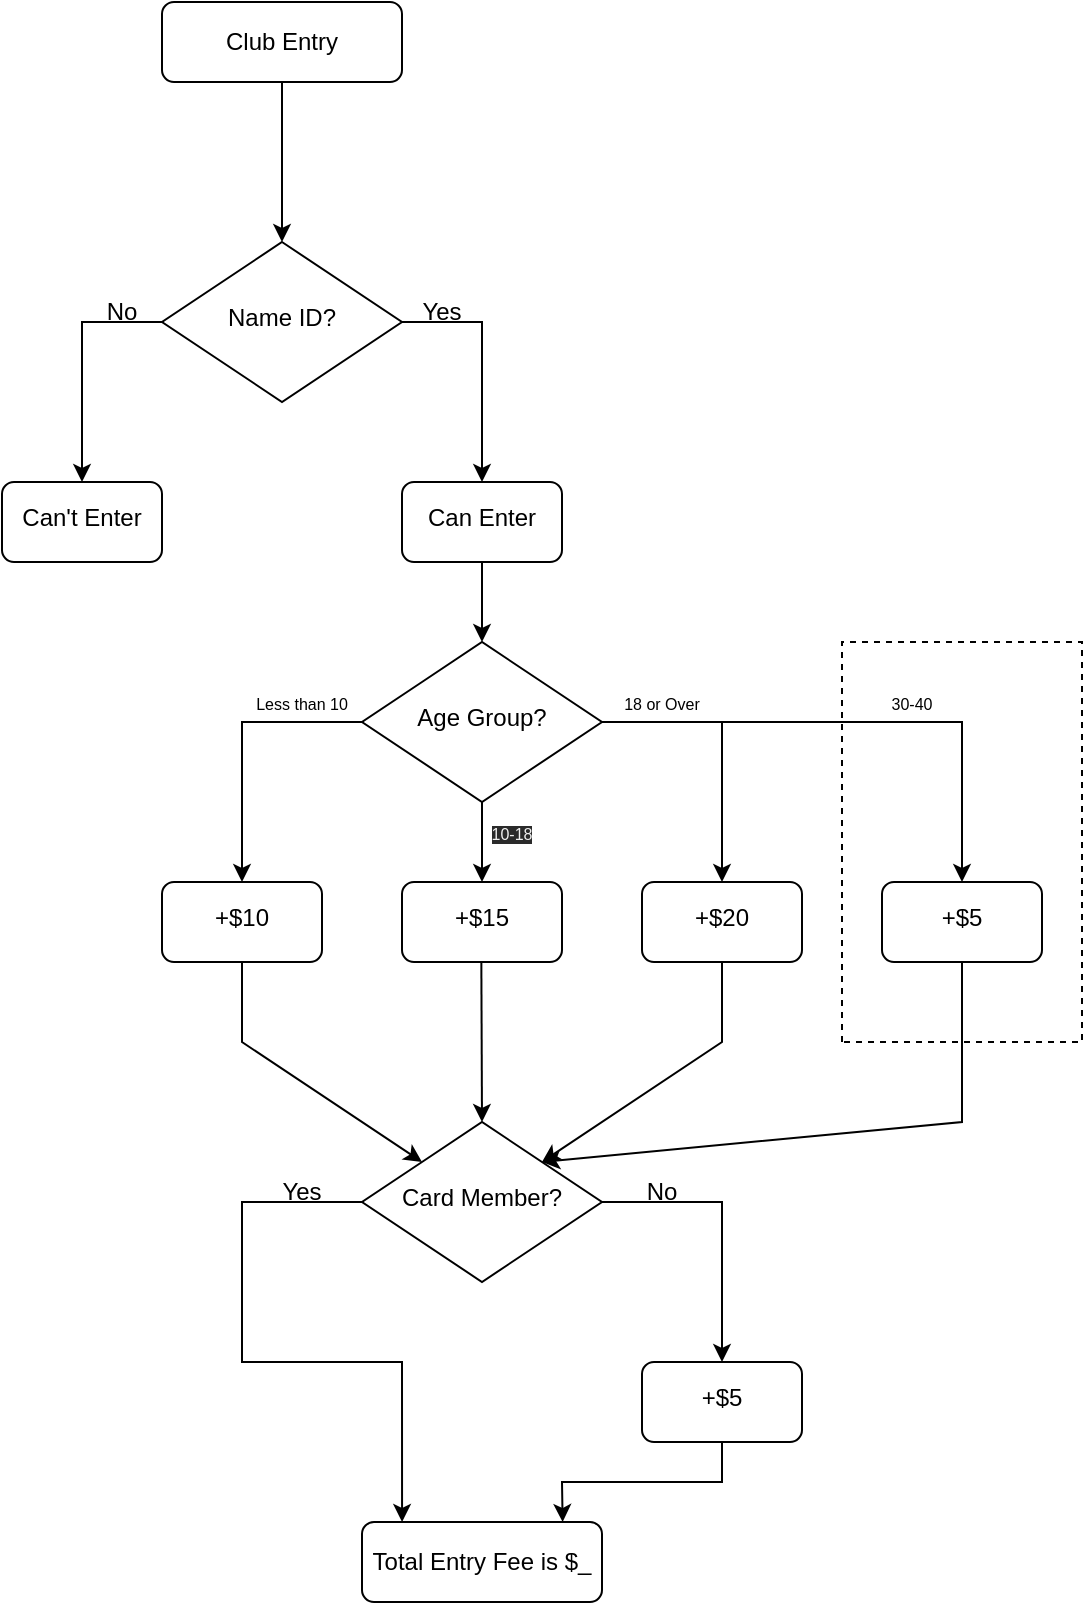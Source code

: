 <mxfile version="20.6.0" type="github">
  <diagram id="C5RBs43oDa-KdzZeNtuy" name="Page-1">
    <mxGraphModel dx="460" dy="784" grid="1" gridSize="10" guides="1" tooltips="1" connect="1" arrows="1" fold="1" page="1" pageScale="1" pageWidth="827" pageHeight="1169" math="0" shadow="0">
      <root>
        <mxCell id="WIyWlLk6GJQsqaUBKTNV-0" />
        <mxCell id="WIyWlLk6GJQsqaUBKTNV-1" parent="WIyWlLk6GJQsqaUBKTNV-0" />
        <mxCell id="KV4TLxrXxmF_93dVVDl1-3" style="edgeStyle=orthogonalEdgeStyle;rounded=0;orthogonalLoop=1;jettySize=auto;html=1;" edge="1" parent="WIyWlLk6GJQsqaUBKTNV-1" source="WIyWlLk6GJQsqaUBKTNV-3" target="WIyWlLk6GJQsqaUBKTNV-6">
          <mxGeometry relative="1" as="geometry" />
        </mxCell>
        <mxCell id="WIyWlLk6GJQsqaUBKTNV-3" value="Club Entry" style="rounded=1;whiteSpace=wrap;html=1;fontSize=12;glass=0;strokeWidth=1;shadow=0;" parent="WIyWlLk6GJQsqaUBKTNV-1" vertex="1">
          <mxGeometry x="280" y="160" width="120" height="40" as="geometry" />
        </mxCell>
        <mxCell id="KV4TLxrXxmF_93dVVDl1-7" style="edgeStyle=orthogonalEdgeStyle;rounded=0;orthogonalLoop=1;jettySize=auto;html=1;entryX=0.5;entryY=0;entryDx=0;entryDy=0;" edge="1" parent="WIyWlLk6GJQsqaUBKTNV-1" source="WIyWlLk6GJQsqaUBKTNV-6" target="KV4TLxrXxmF_93dVVDl1-0">
          <mxGeometry relative="1" as="geometry">
            <mxPoint x="240" y="370" as="targetPoint" />
            <Array as="points">
              <mxPoint x="240" y="320" />
            </Array>
          </mxGeometry>
        </mxCell>
        <mxCell id="WIyWlLk6GJQsqaUBKTNV-6" value="Name ID?" style="rhombus;whiteSpace=wrap;html=1;shadow=0;fontFamily=Helvetica;fontSize=12;align=center;strokeWidth=1;spacing=6;spacingTop=-4;" parent="WIyWlLk6GJQsqaUBKTNV-1" vertex="1">
          <mxGeometry x="280" y="280" width="120" height="80" as="geometry" />
        </mxCell>
        <mxCell id="KV4TLxrXxmF_93dVVDl1-0" value="Can&#39;t Enter" style="rounded=1;whiteSpace=wrap;html=1;shadow=0;strokeWidth=1;spacing=6;spacingTop=-4;" vertex="1" parent="WIyWlLk6GJQsqaUBKTNV-1">
          <mxGeometry x="200" y="400" width="80" height="40" as="geometry" />
        </mxCell>
        <mxCell id="KV4TLxrXxmF_93dVVDl1-8" style="edgeStyle=orthogonalEdgeStyle;rounded=0;orthogonalLoop=1;jettySize=auto;html=1;entryX=0.5;entryY=0;entryDx=0;entryDy=0;exitX=1;exitY=0.5;exitDx=0;exitDy=0;" edge="1" parent="WIyWlLk6GJQsqaUBKTNV-1" target="KV4TLxrXxmF_93dVVDl1-9" source="WIyWlLk6GJQsqaUBKTNV-6">
          <mxGeometry relative="1" as="geometry">
            <mxPoint x="480.052" y="320.034" as="sourcePoint" />
            <mxPoint x="440" y="370" as="targetPoint" />
            <Array as="points">
              <mxPoint x="440" y="320" />
            </Array>
          </mxGeometry>
        </mxCell>
        <mxCell id="KV4TLxrXxmF_93dVVDl1-11" value="" style="edgeStyle=orthogonalEdgeStyle;rounded=0;orthogonalLoop=1;jettySize=auto;html=1;" edge="1" parent="WIyWlLk6GJQsqaUBKTNV-1" source="KV4TLxrXxmF_93dVVDl1-9" target="KV4TLxrXxmF_93dVVDl1-10">
          <mxGeometry relative="1" as="geometry" />
        </mxCell>
        <mxCell id="KV4TLxrXxmF_93dVVDl1-9" value="Can Enter" style="rounded=1;whiteSpace=wrap;html=1;shadow=0;strokeWidth=1;spacing=6;spacingTop=-4;" vertex="1" parent="WIyWlLk6GJQsqaUBKTNV-1">
          <mxGeometry x="400" y="400" width="80" height="40" as="geometry" />
        </mxCell>
        <mxCell id="KV4TLxrXxmF_93dVVDl1-10" value="Age Group?" style="rhombus;whiteSpace=wrap;html=1;rounded=1;shadow=0;strokeWidth=1;spacing=6;spacingTop=-4;arcSize=0;" vertex="1" parent="WIyWlLk6GJQsqaUBKTNV-1">
          <mxGeometry x="380" y="480" width="120" height="80" as="geometry" />
        </mxCell>
        <mxCell id="KV4TLxrXxmF_93dVVDl1-16" value="+$10" style="rounded=1;whiteSpace=wrap;html=1;shadow=0;strokeWidth=1;spacing=6;spacingTop=-4;" vertex="1" parent="WIyWlLk6GJQsqaUBKTNV-1">
          <mxGeometry x="280" y="600" width="80" height="40" as="geometry" />
        </mxCell>
        <mxCell id="KV4TLxrXxmF_93dVVDl1-17" value="" style="endArrow=classic;html=1;rounded=0;exitX=0;exitY=0.5;exitDx=0;exitDy=0;entryX=0.5;entryY=0;entryDx=0;entryDy=0;" edge="1" parent="WIyWlLk6GJQsqaUBKTNV-1" source="KV4TLxrXxmF_93dVVDl1-10" target="KV4TLxrXxmF_93dVVDl1-16">
          <mxGeometry width="50" height="50" relative="1" as="geometry">
            <mxPoint x="330" y="630" as="sourcePoint" />
            <mxPoint x="340" y="520" as="targetPoint" />
            <Array as="points">
              <mxPoint x="320" y="520" />
            </Array>
          </mxGeometry>
        </mxCell>
        <mxCell id="KV4TLxrXxmF_93dVVDl1-18" value="+$15" style="rounded=1;whiteSpace=wrap;html=1;shadow=0;strokeWidth=1;spacing=6;spacingTop=-4;" vertex="1" parent="WIyWlLk6GJQsqaUBKTNV-1">
          <mxGeometry x="400" y="600" width="80" height="40" as="geometry" />
        </mxCell>
        <mxCell id="KV4TLxrXxmF_93dVVDl1-19" value="+$20" style="rounded=1;whiteSpace=wrap;html=1;shadow=0;strokeWidth=1;spacing=6;spacingTop=-4;" vertex="1" parent="WIyWlLk6GJQsqaUBKTNV-1">
          <mxGeometry x="520" y="600" width="80" height="40" as="geometry" />
        </mxCell>
        <mxCell id="KV4TLxrXxmF_93dVVDl1-20" value="+$5" style="rounded=1;whiteSpace=wrap;html=1;shadow=0;strokeWidth=1;spacing=6;spacingTop=-4;" vertex="1" parent="WIyWlLk6GJQsqaUBKTNV-1">
          <mxGeometry x="640" y="600" width="80" height="40" as="geometry" />
        </mxCell>
        <mxCell id="KV4TLxrXxmF_93dVVDl1-21" value="" style="endArrow=classic;html=1;rounded=0;entryX=0.5;entryY=0;entryDx=0;entryDy=0;exitX=0.5;exitY=1;exitDx=0;exitDy=0;" edge="1" parent="WIyWlLk6GJQsqaUBKTNV-1" source="KV4TLxrXxmF_93dVVDl1-10" target="KV4TLxrXxmF_93dVVDl1-18">
          <mxGeometry width="50" height="50" relative="1" as="geometry">
            <mxPoint x="490" y="580" as="sourcePoint" />
            <mxPoint x="490" y="570" as="targetPoint" />
          </mxGeometry>
        </mxCell>
        <mxCell id="KV4TLxrXxmF_93dVVDl1-22" value="" style="endArrow=classic;html=1;rounded=0;exitX=1;exitY=0.5;exitDx=0;exitDy=0;entryX=0.5;entryY=0;entryDx=0;entryDy=0;" edge="1" parent="WIyWlLk6GJQsqaUBKTNV-1" source="KV4TLxrXxmF_93dVVDl1-10">
          <mxGeometry width="50" height="50" relative="1" as="geometry">
            <mxPoint x="620" y="520" as="sourcePoint" />
            <mxPoint x="560" y="600" as="targetPoint" />
            <Array as="points">
              <mxPoint x="560" y="520" />
            </Array>
          </mxGeometry>
        </mxCell>
        <mxCell id="KV4TLxrXxmF_93dVVDl1-23" value="" style="endArrow=classic;html=1;rounded=0;entryX=0.5;entryY=0;entryDx=0;entryDy=0;" edge="1" parent="WIyWlLk6GJQsqaUBKTNV-1">
          <mxGeometry width="50" height="50" relative="1" as="geometry">
            <mxPoint x="560" y="520" as="sourcePoint" />
            <mxPoint x="680" y="600" as="targetPoint" />
            <Array as="points">
              <mxPoint x="680" y="520" />
            </Array>
          </mxGeometry>
        </mxCell>
        <mxCell id="KV4TLxrXxmF_93dVVDl1-24" value="Card Member?" style="rhombus;whiteSpace=wrap;html=1;rounded=1;shadow=0;strokeWidth=1;spacing=6;spacingTop=-4;arcSize=0;" vertex="1" parent="WIyWlLk6GJQsqaUBKTNV-1">
          <mxGeometry x="380" y="720" width="120" height="80" as="geometry" />
        </mxCell>
        <mxCell id="KV4TLxrXxmF_93dVVDl1-25" value="" style="endArrow=classic;html=1;rounded=0;exitX=0.5;exitY=1;exitDx=0;exitDy=0;" edge="1" parent="WIyWlLk6GJQsqaUBKTNV-1" source="KV4TLxrXxmF_93dVVDl1-16">
          <mxGeometry width="50" height="50" relative="1" as="geometry">
            <mxPoint x="350" y="680" as="sourcePoint" />
            <mxPoint x="410" y="740" as="targetPoint" />
            <Array as="points">
              <mxPoint x="320" y="680" />
            </Array>
          </mxGeometry>
        </mxCell>
        <mxCell id="KV4TLxrXxmF_93dVVDl1-26" value="" style="endArrow=classic;html=1;rounded=0;entryX=0.5;entryY=0;entryDx=0;entryDy=0;exitX=0.5;exitY=1;exitDx=0;exitDy=0;" edge="1" parent="WIyWlLk6GJQsqaUBKTNV-1" target="KV4TLxrXxmF_93dVVDl1-24">
          <mxGeometry width="50" height="50" relative="1" as="geometry">
            <mxPoint x="439.67" y="640" as="sourcePoint" />
            <mxPoint x="439.67" y="680" as="targetPoint" />
          </mxGeometry>
        </mxCell>
        <mxCell id="KV4TLxrXxmF_93dVVDl1-27" value="" style="endArrow=classic;html=1;rounded=0;exitX=0.5;exitY=1;exitDx=0;exitDy=0;" edge="1" parent="WIyWlLk6GJQsqaUBKTNV-1" target="KV4TLxrXxmF_93dVVDl1-24">
          <mxGeometry width="50" height="50" relative="1" as="geometry">
            <mxPoint x="560.0" y="640" as="sourcePoint" />
            <mxPoint x="530" y="730" as="targetPoint" />
            <Array as="points">
              <mxPoint x="560" y="680" />
            </Array>
          </mxGeometry>
        </mxCell>
        <mxCell id="KV4TLxrXxmF_93dVVDl1-28" value="" style="endArrow=classic;html=1;rounded=0;exitX=0.5;exitY=1;exitDx=0;exitDy=0;entryX=1;entryY=0;entryDx=0;entryDy=0;" edge="1" parent="WIyWlLk6GJQsqaUBKTNV-1" target="KV4TLxrXxmF_93dVVDl1-24">
          <mxGeometry width="50" height="50" relative="1" as="geometry">
            <mxPoint x="680.0" y="640" as="sourcePoint" />
            <mxPoint x="480" y="740" as="targetPoint" />
            <Array as="points">
              <mxPoint x="680" y="720" />
            </Array>
          </mxGeometry>
        </mxCell>
        <mxCell id="KV4TLxrXxmF_93dVVDl1-29" value="Total Entry Fee is $_" style="rounded=1;whiteSpace=wrap;html=1;fontSize=12;glass=0;strokeWidth=1;shadow=0;" vertex="1" parent="WIyWlLk6GJQsqaUBKTNV-1">
          <mxGeometry x="380" y="920" width="120" height="40" as="geometry" />
        </mxCell>
        <mxCell id="KV4TLxrXxmF_93dVVDl1-30" value="+$5" style="rounded=1;whiteSpace=wrap;html=1;shadow=0;strokeWidth=1;spacing=6;spacingTop=-4;" vertex="1" parent="WIyWlLk6GJQsqaUBKTNV-1">
          <mxGeometry x="520" y="840" width="80" height="40" as="geometry" />
        </mxCell>
        <mxCell id="KV4TLxrXxmF_93dVVDl1-31" value="" style="endArrow=classic;html=1;rounded=0;exitX=0;exitY=0.5;exitDx=0;exitDy=0;entryX=0.167;entryY=0;entryDx=0;entryDy=0;entryPerimeter=0;" edge="1" parent="WIyWlLk6GJQsqaUBKTNV-1" target="KV4TLxrXxmF_93dVVDl1-29">
          <mxGeometry width="50" height="50" relative="1" as="geometry">
            <mxPoint x="380" y="760" as="sourcePoint" />
            <mxPoint x="400" y="840" as="targetPoint" />
            <Array as="points">
              <mxPoint x="320" y="760" />
              <mxPoint x="320" y="840" />
              <mxPoint x="400" y="840" />
            </Array>
          </mxGeometry>
        </mxCell>
        <mxCell id="KV4TLxrXxmF_93dVVDl1-32" value="" style="endArrow=classic;html=1;rounded=0;exitX=1;exitY=0.5;exitDx=0;exitDy=0;entryX=0.5;entryY=0;entryDx=0;entryDy=0;" edge="1" parent="WIyWlLk6GJQsqaUBKTNV-1" source="KV4TLxrXxmF_93dVVDl1-24">
          <mxGeometry width="50" height="50" relative="1" as="geometry">
            <mxPoint x="620" y="760" as="sourcePoint" />
            <mxPoint x="560" y="840" as="targetPoint" />
            <Array as="points">
              <mxPoint x="560" y="760" />
            </Array>
          </mxGeometry>
        </mxCell>
        <mxCell id="KV4TLxrXxmF_93dVVDl1-33" value="" style="endArrow=classic;html=1;rounded=0;exitX=0.5;exitY=1;exitDx=0;exitDy=0;entryX=0.836;entryY=0;entryDx=0;entryDy=0;entryPerimeter=0;" edge="1" parent="WIyWlLk6GJQsqaUBKTNV-1" source="KV4TLxrXxmF_93dVVDl1-30" target="KV4TLxrXxmF_93dVVDl1-29">
          <mxGeometry width="50" height="50" relative="1" as="geometry">
            <mxPoint x="550.0" y="890" as="sourcePoint" />
            <mxPoint x="480" y="900" as="targetPoint" />
            <Array as="points">
              <mxPoint x="560" y="900" />
              <mxPoint x="480" y="900" />
            </Array>
          </mxGeometry>
        </mxCell>
        <mxCell id="KV4TLxrXxmF_93dVVDl1-36" value="No" style="text;html=1;strokeColor=none;fillColor=none;align=center;verticalAlign=middle;whiteSpace=wrap;rounded=0;" vertex="1" parent="WIyWlLk6GJQsqaUBKTNV-1">
          <mxGeometry x="500" y="740" width="60" height="30" as="geometry" />
        </mxCell>
        <mxCell id="KV4TLxrXxmF_93dVVDl1-37" value="Yes" style="text;html=1;strokeColor=none;fillColor=none;align=center;verticalAlign=middle;whiteSpace=wrap;rounded=0;" vertex="1" parent="WIyWlLk6GJQsqaUBKTNV-1">
          <mxGeometry x="320" y="740" width="60" height="30" as="geometry" />
        </mxCell>
        <mxCell id="KV4TLxrXxmF_93dVVDl1-38" value="Yes" style="text;html=1;strokeColor=none;fillColor=none;align=center;verticalAlign=middle;whiteSpace=wrap;rounded=0;" vertex="1" parent="WIyWlLk6GJQsqaUBKTNV-1">
          <mxGeometry x="390" y="300" width="60" height="30" as="geometry" />
        </mxCell>
        <mxCell id="KV4TLxrXxmF_93dVVDl1-39" value="No" style="text;html=1;strokeColor=none;fillColor=none;align=center;verticalAlign=middle;whiteSpace=wrap;rounded=0;" vertex="1" parent="WIyWlLk6GJQsqaUBKTNV-1">
          <mxGeometry x="230" y="300" width="60" height="30" as="geometry" />
        </mxCell>
        <mxCell id="KV4TLxrXxmF_93dVVDl1-40" value="&lt;font style=&quot;font-size: 8px;&quot;&gt;Less than 10&lt;/font&gt;" style="text;html=1;strokeColor=none;fillColor=none;align=center;verticalAlign=middle;whiteSpace=wrap;rounded=0;" vertex="1" parent="WIyWlLk6GJQsqaUBKTNV-1">
          <mxGeometry x="325" y="500" width="50" height="20" as="geometry" />
        </mxCell>
        <mxCell id="KV4TLxrXxmF_93dVVDl1-41" value="&lt;span style=&quot;color: rgb(240, 240, 240); font-family: Helvetica; font-size: 8px; font-style: normal; font-variant-ligatures: normal; font-variant-caps: normal; font-weight: 400; letter-spacing: normal; orphans: 2; text-indent: 0px; text-transform: none; widows: 2; word-spacing: 0px; -webkit-text-stroke-width: 0px; background-color: rgb(42, 42, 42); text-decoration-thickness: initial; text-decoration-style: initial; text-decoration-color: initial; float: none; display: inline !important;&quot;&gt;10-18&lt;/span&gt;" style="text;whiteSpace=wrap;html=1;fontSize=8;align=center;" vertex="1" parent="WIyWlLk6GJQsqaUBKTNV-1">
          <mxGeometry x="440" y="565" width="30" height="20" as="geometry" />
        </mxCell>
        <mxCell id="KV4TLxrXxmF_93dVVDl1-42" value="&lt;span style=&quot;font-size: 8px;&quot;&gt;18 or Over&lt;/span&gt;" style="text;html=1;strokeColor=none;fillColor=none;align=center;verticalAlign=middle;whiteSpace=wrap;rounded=0;" vertex="1" parent="WIyWlLk6GJQsqaUBKTNV-1">
          <mxGeometry x="505" y="500" width="50" height="20" as="geometry" />
        </mxCell>
        <mxCell id="KV4TLxrXxmF_93dVVDl1-43" value="&lt;div style=&quot;&quot;&gt;&lt;span style=&quot;background-color: initial;&quot;&gt;30-40&lt;/span&gt;&lt;/div&gt;" style="text;whiteSpace=wrap;html=1;fontSize=8;align=center;" vertex="1" parent="WIyWlLk6GJQsqaUBKTNV-1">
          <mxGeometry x="640" y="500" width="30" height="20" as="geometry" />
        </mxCell>
        <mxCell id="KV4TLxrXxmF_93dVVDl1-44" value="" style="endArrow=none;dashed=1;html=1;rounded=0;fontSize=8;" edge="1" parent="WIyWlLk6GJQsqaUBKTNV-1">
          <mxGeometry width="50" height="50" relative="1" as="geometry">
            <mxPoint x="620" y="680" as="sourcePoint" />
            <mxPoint x="620" y="680" as="targetPoint" />
            <Array as="points">
              <mxPoint x="620" y="480" />
              <mxPoint x="740" y="480" />
              <mxPoint x="740" y="680" />
            </Array>
          </mxGeometry>
        </mxCell>
      </root>
    </mxGraphModel>
  </diagram>
</mxfile>
